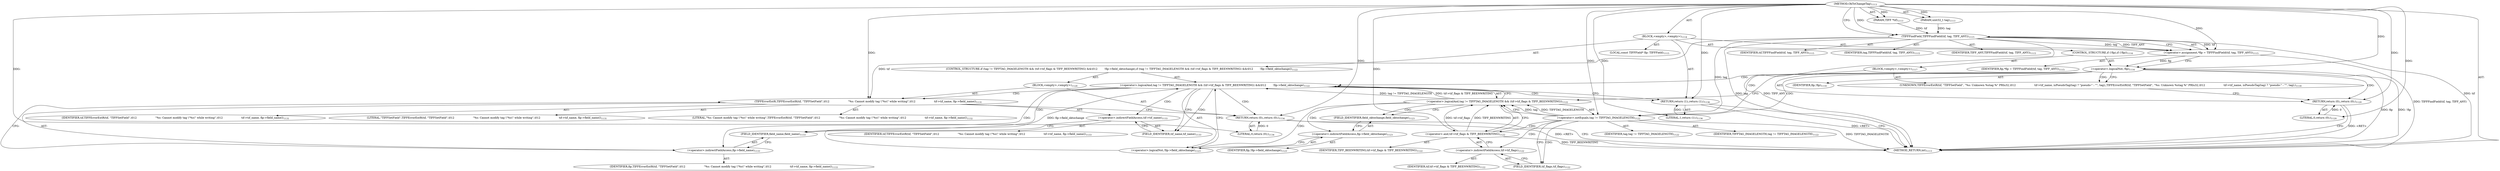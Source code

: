 digraph "OkToChangeTag" {  
"42378" [label = <(METHOD,OkToChangeTag)<SUB>1113</SUB>> ]
"42379" [label = <(PARAM,TIFF *tif)<SUB>1113</SUB>> ]
"42380" [label = <(PARAM,uint32_t tag)<SUB>1113</SUB>> ]
"42381" [label = <(BLOCK,&lt;empty&gt;,&lt;empty&gt;)<SUB>1114</SUB>> ]
"42382" [label = <(LOCAL,const TIFFField* fip: TIFFField)<SUB>1115</SUB>> ]
"42383" [label = <(&lt;operator&gt;.assignment,*fip = TIFFFindField(tif, tag, TIFF_ANY))<SUB>1115</SUB>> ]
"42384" [label = <(IDENTIFIER,fip,*fip = TIFFFindField(tif, tag, TIFF_ANY))<SUB>1115</SUB>> ]
"42385" [label = <(TIFFFindField,TIFFFindField(tif, tag, TIFF_ANY))<SUB>1115</SUB>> ]
"42386" [label = <(IDENTIFIER,tif,TIFFFindField(tif, tag, TIFF_ANY))<SUB>1115</SUB>> ]
"42387" [label = <(IDENTIFIER,tag,TIFFFindField(tif, tag, TIFF_ANY))<SUB>1115</SUB>> ]
"42388" [label = <(IDENTIFIER,TIFF_ANY,TIFFFindField(tif, tag, TIFF_ANY))<SUB>1115</SUB>> ]
"42389" [label = <(CONTROL_STRUCTURE,if (!fip),if (!fip))<SUB>1116</SUB>> ]
"42390" [label = <(&lt;operator&gt;.logicalNot,!fip)<SUB>1116</SUB>> ]
"42391" [label = <(IDENTIFIER,fip,!fip)<SUB>1116</SUB>> ]
"42392" [label = <(BLOCK,&lt;empty&gt;,&lt;empty&gt;)<SUB>1117</SUB>> ]
"42393" [label = <(UNKNOWN,TIFFErrorExtR(tif, &quot;TIFFSetField&quot;, &quot;%s: Unknown %stag %&quot; PRIu32,\012                      tif-&gt;tif_name, isPseudoTag(tag) ? &quot;pseudo-&quot; : &quot;&quot;, tag);,TIFFErrorExtR(tif, &quot;TIFFSetField&quot;, &quot;%s: Unknown %stag %&quot; PRIu32,\012                      tif-&gt;tif_name, isPseudoTag(tag) ? &quot;pseudo-&quot; : &quot;&quot;, tag);)<SUB>1118</SUB>> ]
"42394" [label = <(RETURN,return (0);,return (0);)<SUB>1120</SUB>> ]
"42395" [label = <(LITERAL,0,return (0);)<SUB>1120</SUB>> ]
"42396" [label = <(CONTROL_STRUCTURE,if (tag != TIFFTAG_IMAGELENGTH &amp;&amp; (tif-&gt;tif_flags &amp; TIFF_BEENWRITING) &amp;&amp;\012        !fip-&gt;field_oktochange),if (tag != TIFFTAG_IMAGELENGTH &amp;&amp; (tif-&gt;tif_flags &amp; TIFF_BEENWRITING) &amp;&amp;\012        !fip-&gt;field_oktochange))<SUB>1122</SUB>> ]
"42397" [label = <(&lt;operator&gt;.logicalAnd,tag != TIFFTAG_IMAGELENGTH &amp;&amp; (tif-&gt;tif_flags &amp; TIFF_BEENWRITING) &amp;&amp;\012        !fip-&gt;field_oktochange)<SUB>1122</SUB>> ]
"42398" [label = <(&lt;operator&gt;.logicalAnd,tag != TIFFTAG_IMAGELENGTH &amp;&amp; (tif-&gt;tif_flags &amp; TIFF_BEENWRITING))<SUB>1122</SUB>> ]
"42399" [label = <(&lt;operator&gt;.notEquals,tag != TIFFTAG_IMAGELENGTH)<SUB>1122</SUB>> ]
"42400" [label = <(IDENTIFIER,tag,tag != TIFFTAG_IMAGELENGTH)<SUB>1122</SUB>> ]
"42401" [label = <(IDENTIFIER,TIFFTAG_IMAGELENGTH,tag != TIFFTAG_IMAGELENGTH)<SUB>1122</SUB>> ]
"42402" [label = <(&lt;operator&gt;.and,tif-&gt;tif_flags &amp; TIFF_BEENWRITING)<SUB>1122</SUB>> ]
"42403" [label = <(&lt;operator&gt;.indirectFieldAccess,tif-&gt;tif_flags)<SUB>1122</SUB>> ]
"42404" [label = <(IDENTIFIER,tif,tif-&gt;tif_flags &amp; TIFF_BEENWRITING)<SUB>1122</SUB>> ]
"42405" [label = <(FIELD_IDENTIFIER,tif_flags,tif_flags)<SUB>1122</SUB>> ]
"42406" [label = <(IDENTIFIER,TIFF_BEENWRITING,tif-&gt;tif_flags &amp; TIFF_BEENWRITING)<SUB>1122</SUB>> ]
"42407" [label = <(&lt;operator&gt;.logicalNot,!fip-&gt;field_oktochange)<SUB>1123</SUB>> ]
"42408" [label = <(&lt;operator&gt;.indirectFieldAccess,fip-&gt;field_oktochange)<SUB>1123</SUB>> ]
"42409" [label = <(IDENTIFIER,fip,!fip-&gt;field_oktochange)<SUB>1123</SUB>> ]
"42410" [label = <(FIELD_IDENTIFIER,field_oktochange,field_oktochange)<SUB>1123</SUB>> ]
"42411" [label = <(BLOCK,&lt;empty&gt;,&lt;empty&gt;)<SUB>1124</SUB>> ]
"42412" [label = <(TIFFErrorExtR,TIFFErrorExtR(tif, &quot;TIFFSetField&quot;,\012                      &quot;%s: Cannot modify tag \&quot;%s\&quot; while writing&quot;,\012                      tif-&gt;tif_name, fip-&gt;field_name))<SUB>1131</SUB>> ]
"42413" [label = <(IDENTIFIER,tif,TIFFErrorExtR(tif, &quot;TIFFSetField&quot;,\012                      &quot;%s: Cannot modify tag \&quot;%s\&quot; while writing&quot;,\012                      tif-&gt;tif_name, fip-&gt;field_name))<SUB>1131</SUB>> ]
"42414" [label = <(LITERAL,&quot;TIFFSetField&quot;,TIFFErrorExtR(tif, &quot;TIFFSetField&quot;,\012                      &quot;%s: Cannot modify tag \&quot;%s\&quot; while writing&quot;,\012                      tif-&gt;tif_name, fip-&gt;field_name))<SUB>1131</SUB>> ]
"42415" [label = <(LITERAL,&quot;%s: Cannot modify tag \&quot;%s\&quot; while writing&quot;,TIFFErrorExtR(tif, &quot;TIFFSetField&quot;,\012                      &quot;%s: Cannot modify tag \&quot;%s\&quot; while writing&quot;,\012                      tif-&gt;tif_name, fip-&gt;field_name))<SUB>1132</SUB>> ]
"42416" [label = <(&lt;operator&gt;.indirectFieldAccess,tif-&gt;tif_name)<SUB>1133</SUB>> ]
"42417" [label = <(IDENTIFIER,tif,TIFFErrorExtR(tif, &quot;TIFFSetField&quot;,\012                      &quot;%s: Cannot modify tag \&quot;%s\&quot; while writing&quot;,\012                      tif-&gt;tif_name, fip-&gt;field_name))<SUB>1133</SUB>> ]
"42418" [label = <(FIELD_IDENTIFIER,tif_name,tif_name)<SUB>1133</SUB>> ]
"42419" [label = <(&lt;operator&gt;.indirectFieldAccess,fip-&gt;field_name)<SUB>1133</SUB>> ]
"42420" [label = <(IDENTIFIER,fip,TIFFErrorExtR(tif, &quot;TIFFSetField&quot;,\012                      &quot;%s: Cannot modify tag \&quot;%s\&quot; while writing&quot;,\012                      tif-&gt;tif_name, fip-&gt;field_name))<SUB>1133</SUB>> ]
"42421" [label = <(FIELD_IDENTIFIER,field_name,field_name)<SUB>1133</SUB>> ]
"42422" [label = <(RETURN,return (0);,return (0);)<SUB>1134</SUB>> ]
"42423" [label = <(LITERAL,0,return (0);)<SUB>1134</SUB>> ]
"42424" [label = <(RETURN,return (1);,return (1);)<SUB>1136</SUB>> ]
"42425" [label = <(LITERAL,1,return (1);)<SUB>1136</SUB>> ]
"42426" [label = <(METHOD_RETURN,int)<SUB>1113</SUB>> ]
  "42378" -> "42379"  [ label = "AST: "] 
  "42378" -> "42380"  [ label = "AST: "] 
  "42378" -> "42381"  [ label = "AST: "] 
  "42378" -> "42426"  [ label = "AST: "] 
  "42381" -> "42382"  [ label = "AST: "] 
  "42381" -> "42383"  [ label = "AST: "] 
  "42381" -> "42389"  [ label = "AST: "] 
  "42381" -> "42396"  [ label = "AST: "] 
  "42381" -> "42424"  [ label = "AST: "] 
  "42383" -> "42384"  [ label = "AST: "] 
  "42383" -> "42385"  [ label = "AST: "] 
  "42385" -> "42386"  [ label = "AST: "] 
  "42385" -> "42387"  [ label = "AST: "] 
  "42385" -> "42388"  [ label = "AST: "] 
  "42389" -> "42390"  [ label = "AST: "] 
  "42389" -> "42392"  [ label = "AST: "] 
  "42390" -> "42391"  [ label = "AST: "] 
  "42392" -> "42393"  [ label = "AST: "] 
  "42392" -> "42394"  [ label = "AST: "] 
  "42394" -> "42395"  [ label = "AST: "] 
  "42396" -> "42397"  [ label = "AST: "] 
  "42396" -> "42411"  [ label = "AST: "] 
  "42397" -> "42398"  [ label = "AST: "] 
  "42397" -> "42407"  [ label = "AST: "] 
  "42398" -> "42399"  [ label = "AST: "] 
  "42398" -> "42402"  [ label = "AST: "] 
  "42399" -> "42400"  [ label = "AST: "] 
  "42399" -> "42401"  [ label = "AST: "] 
  "42402" -> "42403"  [ label = "AST: "] 
  "42402" -> "42406"  [ label = "AST: "] 
  "42403" -> "42404"  [ label = "AST: "] 
  "42403" -> "42405"  [ label = "AST: "] 
  "42407" -> "42408"  [ label = "AST: "] 
  "42408" -> "42409"  [ label = "AST: "] 
  "42408" -> "42410"  [ label = "AST: "] 
  "42411" -> "42412"  [ label = "AST: "] 
  "42411" -> "42422"  [ label = "AST: "] 
  "42412" -> "42413"  [ label = "AST: "] 
  "42412" -> "42414"  [ label = "AST: "] 
  "42412" -> "42415"  [ label = "AST: "] 
  "42412" -> "42416"  [ label = "AST: "] 
  "42412" -> "42419"  [ label = "AST: "] 
  "42416" -> "42417"  [ label = "AST: "] 
  "42416" -> "42418"  [ label = "AST: "] 
  "42419" -> "42420"  [ label = "AST: "] 
  "42419" -> "42421"  [ label = "AST: "] 
  "42422" -> "42423"  [ label = "AST: "] 
  "42424" -> "42425"  [ label = "AST: "] 
  "42383" -> "42390"  [ label = "CFG: "] 
  "42424" -> "42426"  [ label = "CFG: "] 
  "42385" -> "42383"  [ label = "CFG: "] 
  "42390" -> "42393"  [ label = "CFG: "] 
  "42390" -> "42399"  [ label = "CFG: "] 
  "42397" -> "42418"  [ label = "CFG: "] 
  "42397" -> "42424"  [ label = "CFG: "] 
  "42393" -> "42394"  [ label = "CFG: "] 
  "42394" -> "42426"  [ label = "CFG: "] 
  "42398" -> "42397"  [ label = "CFG: "] 
  "42398" -> "42410"  [ label = "CFG: "] 
  "42407" -> "42397"  [ label = "CFG: "] 
  "42412" -> "42422"  [ label = "CFG: "] 
  "42422" -> "42426"  [ label = "CFG: "] 
  "42399" -> "42398"  [ label = "CFG: "] 
  "42399" -> "42405"  [ label = "CFG: "] 
  "42402" -> "42398"  [ label = "CFG: "] 
  "42408" -> "42407"  [ label = "CFG: "] 
  "42416" -> "42421"  [ label = "CFG: "] 
  "42419" -> "42412"  [ label = "CFG: "] 
  "42403" -> "42402"  [ label = "CFG: "] 
  "42410" -> "42408"  [ label = "CFG: "] 
  "42418" -> "42416"  [ label = "CFG: "] 
  "42421" -> "42419"  [ label = "CFG: "] 
  "42405" -> "42403"  [ label = "CFG: "] 
  "42378" -> "42385"  [ label = "CFG: "] 
  "42422" -> "42426"  [ label = "DDG: &lt;RET&gt;"] 
  "42424" -> "42426"  [ label = "DDG: &lt;RET&gt;"] 
  "42394" -> "42426"  [ label = "DDG: &lt;RET&gt;"] 
  "42385" -> "42426"  [ label = "DDG: tif"] 
  "42385" -> "42426"  [ label = "DDG: tag"] 
  "42383" -> "42426"  [ label = "DDG: TIFFFindField(tif, tag, TIFF_ANY)"] 
  "42390" -> "42426"  [ label = "DDG: fip"] 
  "42390" -> "42426"  [ label = "DDG: !fip"] 
  "42399" -> "42426"  [ label = "DDG: TIFFTAG_IMAGELENGTH"] 
  "42385" -> "42426"  [ label = "DDG: TIFF_ANY"] 
  "42402" -> "42426"  [ label = "DDG: TIFF_BEENWRITING"] 
  "42378" -> "42379"  [ label = "DDG: "] 
  "42378" -> "42380"  [ label = "DDG: "] 
  "42385" -> "42383"  [ label = "DDG: tif"] 
  "42385" -> "42383"  [ label = "DDG: tag"] 
  "42385" -> "42383"  [ label = "DDG: TIFF_ANY"] 
  "42425" -> "42424"  [ label = "DDG: 1"] 
  "42378" -> "42424"  [ label = "DDG: "] 
  "42378" -> "42383"  [ label = "DDG: "] 
  "42378" -> "42425"  [ label = "DDG: "] 
  "42379" -> "42385"  [ label = "DDG: tif"] 
  "42378" -> "42385"  [ label = "DDG: "] 
  "42380" -> "42385"  [ label = "DDG: tag"] 
  "42383" -> "42390"  [ label = "DDG: fip"] 
  "42378" -> "42390"  [ label = "DDG: "] 
  "42395" -> "42394"  [ label = "DDG: 0"] 
  "42378" -> "42394"  [ label = "DDG: "] 
  "42398" -> "42397"  [ label = "DDG: tag != TIFFTAG_IMAGELENGTH"] 
  "42398" -> "42397"  [ label = "DDG: tif-&gt;tif_flags &amp; TIFF_BEENWRITING"] 
  "42407" -> "42397"  [ label = "DDG: fip-&gt;field_oktochange"] 
  "42423" -> "42422"  [ label = "DDG: 0"] 
  "42378" -> "42422"  [ label = "DDG: "] 
  "42378" -> "42395"  [ label = "DDG: "] 
  "42399" -> "42398"  [ label = "DDG: tag"] 
  "42399" -> "42398"  [ label = "DDG: TIFFTAG_IMAGELENGTH"] 
  "42402" -> "42398"  [ label = "DDG: tif-&gt;tif_flags"] 
  "42402" -> "42398"  [ label = "DDG: TIFF_BEENWRITING"] 
  "42385" -> "42412"  [ label = "DDG: tif"] 
  "42378" -> "42412"  [ label = "DDG: "] 
  "42378" -> "42423"  [ label = "DDG: "] 
  "42385" -> "42399"  [ label = "DDG: tag"] 
  "42378" -> "42399"  [ label = "DDG: "] 
  "42378" -> "42402"  [ label = "DDG: "] 
  "42390" -> "42393"  [ label = "CDG: "] 
  "42390" -> "42397"  [ label = "CDG: "] 
  "42390" -> "42399"  [ label = "CDG: "] 
  "42390" -> "42394"  [ label = "CDG: "] 
  "42390" -> "42398"  [ label = "CDG: "] 
  "42397" -> "42416"  [ label = "CDG: "] 
  "42397" -> "42418"  [ label = "CDG: "] 
  "42397" -> "42424"  [ label = "CDG: "] 
  "42397" -> "42421"  [ label = "CDG: "] 
  "42397" -> "42412"  [ label = "CDG: "] 
  "42397" -> "42422"  [ label = "CDG: "] 
  "42397" -> "42419"  [ label = "CDG: "] 
  "42398" -> "42407"  [ label = "CDG: "] 
  "42398" -> "42408"  [ label = "CDG: "] 
  "42398" -> "42410"  [ label = "CDG: "] 
  "42399" -> "42405"  [ label = "CDG: "] 
  "42399" -> "42403"  [ label = "CDG: "] 
  "42399" -> "42402"  [ label = "CDG: "] 
}
